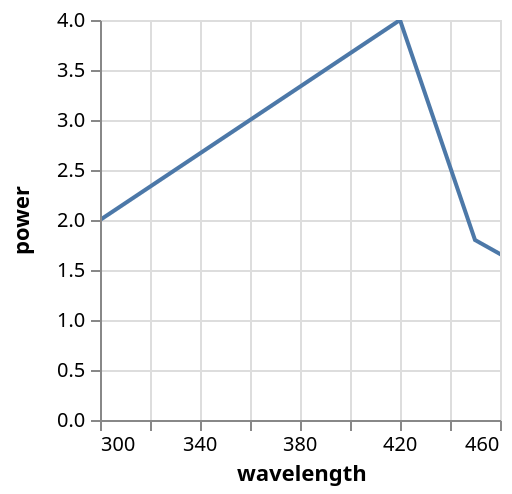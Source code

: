 {
  "$schema": "https://vega.github.io/schema/vega/v4.json",
  "autosize": "pad",
  "padding": 5,
  "width": 200,
  "height": 200,
  "style": "cell",
  "data": [
    {
      "name": "source_0",
      "values": [
        {"wavelength": 250, "power": 1},
        {"wavelength": 300, "power": 2},
        {"wavelength": 420, "power": 4},
        {"wavelength": 450, "power": 1.8},
        {"wavelength": 500, "power": 1.1}
      ]
    }
  ],
  "marks": [
    {
      "name": "marks",
      "type": "line",
      "clip": true,
      "style": ["line"],
      "sort": {"field": "datum[\"wavelength\"]", "order": "descending"},
      "from": {"data": "source_0"},
      "encode": {
        "update": {
          "stroke": {"value": "#4c78a8"},
          "tooltip": {
            "signal": "{\"wavelength\": format(datum[\"wavelength\"], \"\"), \"power\": format(datum[\"power\"], \"\")}"
          },
          "x": {"scale": "x", "field": "wavelength"},
          "y": {"scale": "y", "field": "power"},
          "defined": {
            "signal": "datum[\"wavelength\"] !== null && !isNaN(datum[\"wavelength\"]) && datum[\"power\"] !== null && !isNaN(datum[\"power\"])"
          }
        }
      }
    }
  ],
  "scales": [
    {
      "name": "x",
      "type": "linear",
      "domain": [300, 450],
      "range": [0, {"signal": "width"}],
      "nice": true,
      "zero": false
    },
    {
      "name": "y",
      "type": "linear",
      "domain": {"data": "source_0", "field": "power"},
      "range": [{"signal": "height"}, 0],
      "nice": true,
      "zero": true
    }
  ],
  "axes": [
    {
      "scale": "x",
      "orient": "bottom",
      "grid": false,
      "title": "wavelength",
      "labelFlush": true,
      "labelOverlap": true,
      "tickCount": {"signal": "floor(width/40) + 1"},
      "zindex": 1
    },
    {
      "scale": "x",
      "orient": "bottom",
      "gridScale": "y",
      "grid": true,
      "tickCount": {"signal": "floor(width/40) + 1"},
      "domain": false,
      "labels": false,
      "maxExtent": 0,
      "minExtent": 0,
      "ticks": false,
      "zindex": 0
    },
    {
      "scale": "y",
      "orient": "left",
      "grid": false,
      "title": "power",
      "labelOverlap": true,
      "tickCount": {"signal": "floor(height/40) + 1"},
      "zindex": 1
    },
    {
      "scale": "y",
      "orient": "left",
      "gridScale": "x",
      "grid": true,
      "tickCount": {"signal": "floor(height/40) + 1"},
      "domain": false,
      "labels": false,
      "maxExtent": 0,
      "minExtent": 0,
      "ticks": false,
      "zindex": 0
    }
  ],
  "config": {"axisY": {"minExtent": 30}}
}
